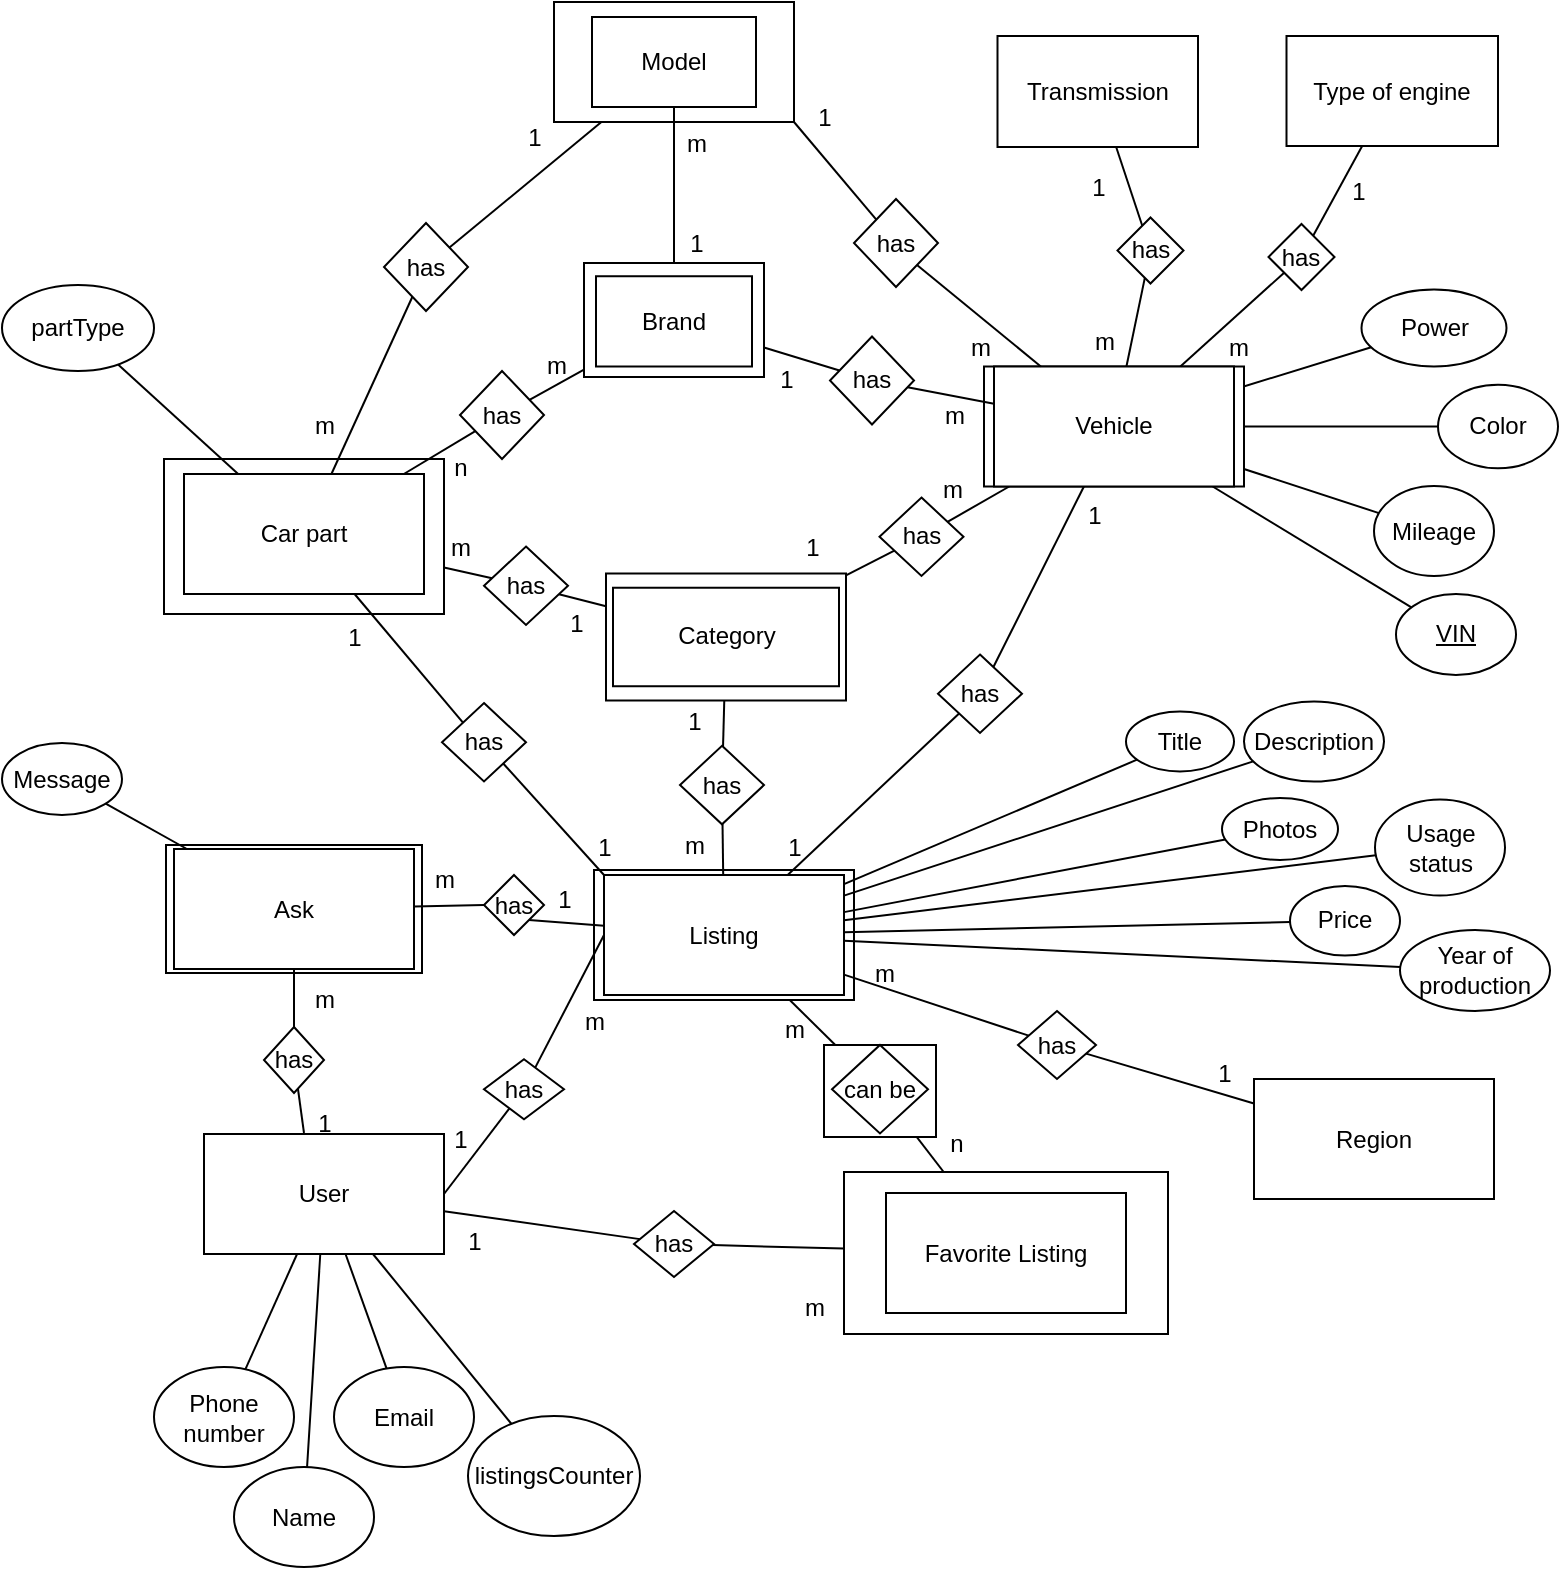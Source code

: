 <mxfile version="24.9.2">
  <diagram name="Page-1" id="a6hHKFdJa1cV0RPYjFP0">
    <mxGraphModel grid="1" page="1" gridSize="10" guides="1" tooltips="1" connect="1" arrows="1" fold="1" pageScale="1" pageWidth="827" pageHeight="1169" math="0" shadow="0">
      <root>
        <mxCell id="0" />
        <mxCell id="1" parent="0" />
        <mxCell id="5PIJYf61gN6uRjG4J6mK-178" value="" style="endArrow=none;html=1;rounded=0;" edge="1" parent="1" source="5PIJYf61gN6uRjG4J6mK-180" target="5PIJYf61gN6uRjG4J6mK-171">
          <mxGeometry width="50" height="50" relative="1" as="geometry">
            <mxPoint x="-447" y="698.5" as="sourcePoint" />
            <mxPoint x="-397" y="648.5" as="targetPoint" />
          </mxGeometry>
        </mxCell>
        <mxCell id="5PIJYf61gN6uRjG4J6mK-179" value="" style="endArrow=none;html=1;rounded=0;" edge="1" parent="1" source="5PIJYf61gN6uRjG4J6mK-139" target="5PIJYf61gN6uRjG4J6mK-180">
          <mxGeometry width="50" height="50" relative="1" as="geometry">
            <mxPoint x="-436" y="689.5" as="sourcePoint" />
            <mxPoint x="-433" y="779.5" as="targetPoint" />
          </mxGeometry>
        </mxCell>
        <mxCell id="5PIJYf61gN6uRjG4J6mK-270" value="" style="rounded=0;whiteSpace=wrap;html=1;" vertex="1" parent="1">
          <mxGeometry x="-387" y="714.5" width="56" height="46" as="geometry" />
        </mxCell>
        <mxCell id="5PIJYf61gN6uRjG4J6mK-234" value="" style="rounded=0;whiteSpace=wrap;html=1;" vertex="1" parent="1">
          <mxGeometry x="-507" y="323.5" width="90" height="57" as="geometry" />
        </mxCell>
        <mxCell id="nVCY8v1cohrTL9bKAxeN-14" value="Brand" style="rounded=0;whiteSpace=wrap;html=1;" vertex="1" parent="1">
          <mxGeometry x="-501" y="330.12" width="78" height="45.13" as="geometry" />
        </mxCell>
        <mxCell id="5PIJYf61gN6uRjG4J6mK-199" value="" style="rounded=0;whiteSpace=wrap;html=1;" vertex="1" parent="1">
          <mxGeometry x="-496" y="478.75" width="120" height="63.5" as="geometry" />
        </mxCell>
        <mxCell id="nVCY8v1cohrTL9bKAxeN-13" value="Category" style="rounded=0;whiteSpace=wrap;html=1;" vertex="1" parent="1">
          <mxGeometry x="-492.5" y="485.87" width="113" height="49.25" as="geometry" />
        </mxCell>
        <mxCell id="5PIJYf61gN6uRjG4J6mK-137" value="&lt;div&gt;User&lt;/div&gt;" style="rounded=0;whiteSpace=wrap;html=1;" vertex="1" parent="1">
          <mxGeometry x="-697" y="759" width="120" height="60" as="geometry" />
        </mxCell>
        <mxCell id="5PIJYf61gN6uRjG4J6mK-138" value="" style="rounded=0;whiteSpace=wrap;html=1;" vertex="1" parent="1">
          <mxGeometry x="-502" y="627" width="130" height="65" as="geometry" />
        </mxCell>
        <mxCell id="5PIJYf61gN6uRjG4J6mK-139" value="Listing" style="rounded=0;whiteSpace=wrap;html=1;" vertex="1" parent="1">
          <mxGeometry x="-497" y="629.5" width="120" height="60" as="geometry" />
        </mxCell>
        <mxCell id="5PIJYf61gN6uRjG4J6mK-140" value="" style="endArrow=none;html=1;rounded=0;exitX=1;exitY=0.5;exitDx=0;exitDy=0;" edge="1" parent="1" source="5PIJYf61gN6uRjG4J6mK-137" target="5PIJYf61gN6uRjG4J6mK-141">
          <mxGeometry width="50" height="50" relative="1" as="geometry">
            <mxPoint x="-337" y="858" as="sourcePoint" />
            <mxPoint x="-557" y="868" as="targetPoint" />
          </mxGeometry>
        </mxCell>
        <mxCell id="5PIJYf61gN6uRjG4J6mK-141" value="has" style="rhombus;whiteSpace=wrap;html=1;" vertex="1" parent="1">
          <mxGeometry x="-557" y="721.62" width="40" height="30" as="geometry" />
        </mxCell>
        <mxCell id="5PIJYf61gN6uRjG4J6mK-142" value="" style="endArrow=none;html=1;rounded=0;entryX=0;entryY=0.5;entryDx=0;entryDy=0;" edge="1" parent="1" source="5PIJYf61gN6uRjG4J6mK-141" target="5PIJYf61gN6uRjG4J6mK-139">
          <mxGeometry width="50" height="50" relative="1" as="geometry">
            <mxPoint x="-337" y="728.5" as="sourcePoint" />
            <mxPoint x="-287" y="678.5" as="targetPoint" />
          </mxGeometry>
        </mxCell>
        <mxCell id="5PIJYf61gN6uRjG4J6mK-143" value="1" style="text;html=1;align=center;verticalAlign=middle;resizable=0;points=[];autosize=1;strokeColor=none;fillColor=none;" vertex="1" parent="1">
          <mxGeometry x="-584" y="746.5" width="30" height="30" as="geometry" />
        </mxCell>
        <mxCell id="5PIJYf61gN6uRjG4J6mK-144" value="m" style="text;html=1;align=center;verticalAlign=middle;resizable=0;points=[];autosize=1;strokeColor=none;fillColor=none;" vertex="1" parent="1">
          <mxGeometry x="-517" y="688" width="30" height="30" as="geometry" />
        </mxCell>
        <mxCell id="5PIJYf61gN6uRjG4J6mK-145" value="Power" style="ellipse;whiteSpace=wrap;html=1;" vertex="1" parent="1">
          <mxGeometry x="-118.25" y="336.75" width="72.5" height="38.5" as="geometry" />
        </mxCell>
        <mxCell id="5PIJYf61gN6uRjG4J6mK-148" value="Mileage" style="ellipse;whiteSpace=wrap;html=1;" vertex="1" parent="1">
          <mxGeometry x="-112" y="435" width="60" height="45" as="geometry" />
        </mxCell>
        <mxCell id="5PIJYf61gN6uRjG4J6mK-149" value="Color" style="ellipse;whiteSpace=wrap;html=1;" vertex="1" parent="1">
          <mxGeometry x="-80" y="384.38" width="60" height="41.75" as="geometry" />
        </mxCell>
        <mxCell id="5PIJYf61gN6uRjG4J6mK-150" value="" style="endArrow=none;html=1;rounded=0;" edge="1" parent="1" source="5PIJYf61gN6uRjG4J6mK-203" target="5PIJYf61gN6uRjG4J6mK-149">
          <mxGeometry width="50" height="50" relative="1" as="geometry">
            <mxPoint x="-117" y="626.5" as="sourcePoint" />
            <mxPoint x="-67" y="576.5" as="targetPoint" />
          </mxGeometry>
        </mxCell>
        <mxCell id="5PIJYf61gN6uRjG4J6mK-151" value="" style="endArrow=none;html=1;rounded=0;" edge="1" parent="1" source="5PIJYf61gN6uRjG4J6mK-203" target="5PIJYf61gN6uRjG4J6mK-148">
          <mxGeometry width="50" height="50" relative="1" as="geometry">
            <mxPoint x="-227" y="648.5" as="sourcePoint" />
            <mxPoint x="-134" y="619.5" as="targetPoint" />
          </mxGeometry>
        </mxCell>
        <mxCell id="5PIJYf61gN6uRjG4J6mK-152" value="" style="endArrow=none;html=1;rounded=0;" edge="1" parent="1" source="nVCY8v1cohrTL9bKAxeN-7" target="5PIJYf61gN6uRjG4J6mK-199">
          <mxGeometry width="50" height="50" relative="1" as="geometry">
            <mxPoint x="-357" y="660.5" as="sourcePoint" />
            <mxPoint x="-417" y="537.25" as="targetPoint" />
          </mxGeometry>
        </mxCell>
        <mxCell id="5PIJYf61gN6uRjG4J6mK-153" value="" style="endArrow=none;html=1;rounded=0;" edge="1" parent="1" source="5PIJYf61gN6uRjG4J6mK-203" target="5PIJYf61gN6uRjG4J6mK-145">
          <mxGeometry width="50" height="50" relative="1" as="geometry">
            <mxPoint x="-207" y="668.5" as="sourcePoint" />
            <mxPoint x="-114" y="639.5" as="targetPoint" />
          </mxGeometry>
        </mxCell>
        <mxCell id="5PIJYf61gN6uRjG4J6mK-160" value="VIN" style="ellipse;whiteSpace=wrap;html=1;fontStyle=4" vertex="1" parent="1">
          <mxGeometry x="-101" y="489" width="60" height="40.5" as="geometry" />
        </mxCell>
        <mxCell id="5PIJYf61gN6uRjG4J6mK-161" value="" style="endArrow=none;html=1;rounded=0;" edge="1" parent="1" source="5PIJYf61gN6uRjG4J6mK-203" target="5PIJYf61gN6uRjG4J6mK-160">
          <mxGeometry width="50" height="50" relative="1" as="geometry">
            <mxPoint x="-247" y="626.5" as="sourcePoint" />
            <mxPoint x="-197" y="576.5" as="targetPoint" />
          </mxGeometry>
        </mxCell>
        <mxCell id="5PIJYf61gN6uRjG4J6mK-164" value="Phone number" style="ellipse;whiteSpace=wrap;html=1;" vertex="1" parent="1">
          <mxGeometry x="-722" y="875.5" width="70" height="50" as="geometry" />
        </mxCell>
        <mxCell id="5PIJYf61gN6uRjG4J6mK-165" value="Email" style="ellipse;whiteSpace=wrap;html=1;" vertex="1" parent="1">
          <mxGeometry x="-632" y="875.5" width="70" height="50" as="geometry" />
        </mxCell>
        <mxCell id="5PIJYf61gN6uRjG4J6mK-166" value="" style="endArrow=none;html=1;rounded=0;" edge="1" parent="1" source="5PIJYf61gN6uRjG4J6mK-137" target="5PIJYf61gN6uRjG4J6mK-165">
          <mxGeometry width="50" height="50" relative="1" as="geometry">
            <mxPoint x="-387" y="758" as="sourcePoint" />
            <mxPoint x="-337" y="708" as="targetPoint" />
          </mxGeometry>
        </mxCell>
        <mxCell id="5PIJYf61gN6uRjG4J6mK-167" value="" style="endArrow=none;html=1;rounded=0;" edge="1" parent="1" source="5PIJYf61gN6uRjG4J6mK-137" target="5PIJYf61gN6uRjG4J6mK-164">
          <mxGeometry width="50" height="50" relative="1" as="geometry">
            <mxPoint x="-387" y="758" as="sourcePoint" />
            <mxPoint x="-337" y="708" as="targetPoint" />
          </mxGeometry>
        </mxCell>
        <mxCell id="5PIJYf61gN6uRjG4J6mK-170" value="" style="rounded=0;whiteSpace=wrap;html=1;" vertex="1" parent="1">
          <mxGeometry x="-377" y="778" width="162" height="81" as="geometry" />
        </mxCell>
        <mxCell id="5PIJYf61gN6uRjG4J6mK-171" value="Favorite Listing" style="rounded=0;whiteSpace=wrap;html=1;" vertex="1" parent="1">
          <mxGeometry x="-356" y="788.5" width="120" height="60" as="geometry" />
        </mxCell>
        <mxCell id="5PIJYf61gN6uRjG4J6mK-172" value="" style="endArrow=none;html=1;rounded=0;" edge="1" parent="1" source="5PIJYf61gN6uRjG4J6mK-175" target="5PIJYf61gN6uRjG4J6mK-170">
          <mxGeometry width="50" height="50" relative="1" as="geometry">
            <mxPoint x="-447" y="698.5" as="sourcePoint" />
            <mxPoint x="-397" y="648.5" as="targetPoint" />
          </mxGeometry>
        </mxCell>
        <mxCell id="5PIJYf61gN6uRjG4J6mK-173" value="" style="endArrow=none;html=1;rounded=0;" edge="1" parent="1" source="5PIJYf61gN6uRjG4J6mK-137" target="5PIJYf61gN6uRjG4J6mK-175">
          <mxGeometry width="50" height="50" relative="1" as="geometry">
            <mxPoint x="-596" y="819" as="sourcePoint" />
            <mxPoint x="-488" y="898" as="targetPoint" />
          </mxGeometry>
        </mxCell>
        <mxCell id="5PIJYf61gN6uRjG4J6mK-175" value="has" style="rhombus;whiteSpace=wrap;html=1;" vertex="1" parent="1">
          <mxGeometry x="-482" y="797.5" width="40" height="33" as="geometry" />
        </mxCell>
        <mxCell id="5PIJYf61gN6uRjG4J6mK-176" value="m" style="text;html=1;align=center;verticalAlign=middle;resizable=0;points=[];autosize=1;strokeColor=none;fillColor=none;" vertex="1" parent="1">
          <mxGeometry x="-407" y="830.5" width="30" height="30" as="geometry" />
        </mxCell>
        <mxCell id="5PIJYf61gN6uRjG4J6mK-177" value="1" style="text;html=1;align=center;verticalAlign=middle;resizable=0;points=[];autosize=1;strokeColor=none;fillColor=none;" vertex="1" parent="1">
          <mxGeometry x="-577" y="797.5" width="30" height="30" as="geometry" />
        </mxCell>
        <mxCell id="5PIJYf61gN6uRjG4J6mK-180" value="can be" style="rhombus;whiteSpace=wrap;html=1;" vertex="1" parent="1">
          <mxGeometry x="-383" y="714.49" width="48" height="44.25" as="geometry" />
        </mxCell>
        <mxCell id="5PIJYf61gN6uRjG4J6mK-181" value="m" style="text;html=1;align=center;verticalAlign=middle;resizable=0;points=[];autosize=1;strokeColor=none;fillColor=none;" vertex="1" parent="1">
          <mxGeometry x="-417" y="692" width="30" height="30" as="geometry" />
        </mxCell>
        <mxCell id="5PIJYf61gN6uRjG4J6mK-183" value="" style="rounded=0;whiteSpace=wrap;html=1;" vertex="1" parent="1">
          <mxGeometry x="-716" y="614.5" width="128" height="64" as="geometry" />
        </mxCell>
        <mxCell id="5PIJYf61gN6uRjG4J6mK-184" value="Ask" style="rounded=0;whiteSpace=wrap;html=1;" vertex="1" parent="1">
          <mxGeometry x="-712" y="616.5" width="120" height="60" as="geometry" />
        </mxCell>
        <mxCell id="5PIJYf61gN6uRjG4J6mK-185" value="has" style="rhombus;whiteSpace=wrap;html=1;" vertex="1" parent="1">
          <mxGeometry x="-557" y="629.5" width="30" height="30" as="geometry" />
        </mxCell>
        <mxCell id="5PIJYf61gN6uRjG4J6mK-186" value="" style="endArrow=none;html=1;rounded=0;exitX=1;exitY=1;exitDx=0;exitDy=0;" edge="1" parent="1" source="5PIJYf61gN6uRjG4J6mK-185" target="5PIJYf61gN6uRjG4J6mK-139">
          <mxGeometry width="50" height="50" relative="1" as="geometry">
            <mxPoint x="-457" y="718.5" as="sourcePoint" />
            <mxPoint x="-407" y="668.5" as="targetPoint" />
          </mxGeometry>
        </mxCell>
        <mxCell id="5PIJYf61gN6uRjG4J6mK-187" value="" style="endArrow=none;html=1;rounded=0;entryX=0;entryY=0.5;entryDx=0;entryDy=0;" edge="1" parent="1" source="5PIJYf61gN6uRjG4J6mK-184" target="5PIJYf61gN6uRjG4J6mK-185">
          <mxGeometry width="50" height="50" relative="1" as="geometry">
            <mxPoint x="-457" y="718.5" as="sourcePoint" />
            <mxPoint x="-407" y="668.5" as="targetPoint" />
          </mxGeometry>
        </mxCell>
        <mxCell id="5PIJYf61gN6uRjG4J6mK-188" value="m" style="text;html=1;align=center;verticalAlign=middle;resizable=0;points=[];autosize=1;strokeColor=none;fillColor=none;" vertex="1" parent="1">
          <mxGeometry x="-592" y="616.5" width="30" height="30" as="geometry" />
        </mxCell>
        <mxCell id="5PIJYf61gN6uRjG4J6mK-189" value="1" style="text;html=1;align=center;verticalAlign=middle;resizable=0;points=[];autosize=1;strokeColor=none;fillColor=none;" vertex="1" parent="1">
          <mxGeometry x="-532" y="627" width="30" height="30" as="geometry" />
        </mxCell>
        <mxCell id="5PIJYf61gN6uRjG4J6mK-190" value="" style="endArrow=none;html=1;rounded=0;" edge="1" parent="1" source="5PIJYf61gN6uRjG4J6mK-192" target="5PIJYf61gN6uRjG4J6mK-184">
          <mxGeometry width="50" height="50" relative="1" as="geometry">
            <mxPoint x="-647" y="758.5" as="sourcePoint" />
            <mxPoint x="-567" y="688.5" as="targetPoint" />
          </mxGeometry>
        </mxCell>
        <mxCell id="5PIJYf61gN6uRjG4J6mK-191" value="" style="endArrow=none;html=1;rounded=0;" edge="1" parent="1" target="5PIJYf61gN6uRjG4J6mK-192">
          <mxGeometry width="50" height="50" relative="1" as="geometry">
            <mxPoint x="-647" y="758.5" as="sourcePoint" />
            <mxPoint x="-651" y="676.5" as="targetPoint" />
          </mxGeometry>
        </mxCell>
        <mxCell id="5PIJYf61gN6uRjG4J6mK-192" value="has" style="rhombus;whiteSpace=wrap;html=1;" vertex="1" parent="1">
          <mxGeometry x="-667" y="705.5" width="30" height="33" as="geometry" />
        </mxCell>
        <mxCell id="5PIJYf61gN6uRjG4J6mK-193" value="m" style="text;html=1;align=center;verticalAlign=middle;resizable=0;points=[];autosize=1;strokeColor=none;fillColor=none;" vertex="1" parent="1">
          <mxGeometry x="-652" y="676.5" width="30" height="30" as="geometry" />
        </mxCell>
        <mxCell id="5PIJYf61gN6uRjG4J6mK-194" value="1" style="text;html=1;align=center;verticalAlign=middle;resizable=0;points=[];autosize=1;strokeColor=none;fillColor=none;" vertex="1" parent="1">
          <mxGeometry x="-652" y="738.5" width="30" height="30" as="geometry" />
        </mxCell>
        <mxCell id="5PIJYf61gN6uRjG4J6mK-201" value="" style="rounded=0;whiteSpace=wrap;html=1;" vertex="1" parent="1">
          <mxGeometry x="-307" y="375.25" width="130" height="60" as="geometry" />
        </mxCell>
        <mxCell id="5PIJYf61gN6uRjG4J6mK-202" value="" style="endArrow=none;html=1;rounded=0;" edge="1" parent="1" source="nVCY8v1cohrTL9bKAxeN-11" target="5PIJYf61gN6uRjG4J6mK-203">
          <mxGeometry width="50" height="50" relative="1" as="geometry">
            <mxPoint x="-387" y="477.25" as="sourcePoint" />
            <mxPoint x="-387" y="367.25" as="targetPoint" />
          </mxGeometry>
        </mxCell>
        <mxCell id="5PIJYf61gN6uRjG4J6mK-203" value="Vehicle" style="rounded=0;whiteSpace=wrap;html=1;" vertex="1" parent="1">
          <mxGeometry x="-302" y="375.25" width="120" height="60" as="geometry" />
        </mxCell>
        <mxCell id="5PIJYf61gN6uRjG4J6mK-204" value="1" style="text;html=1;align=center;verticalAlign=middle;resizable=0;points=[];autosize=1;strokeColor=none;fillColor=none;" vertex="1" parent="1">
          <mxGeometry x="-467" y="537.5" width="30" height="30" as="geometry" />
        </mxCell>
        <mxCell id="5PIJYf61gN6uRjG4J6mK-205" value="m" style="text;html=1;align=center;verticalAlign=middle;resizable=0;points=[];autosize=1;strokeColor=none;fillColor=none;" vertex="1" parent="1">
          <mxGeometry x="-467" y="599.5" width="30" height="30" as="geometry" />
        </mxCell>
        <mxCell id="5PIJYf61gN6uRjG4J6mK-206" value="1" style="text;html=1;align=center;verticalAlign=middle;resizable=0;points=[];autosize=1;strokeColor=none;fillColor=none;" vertex="1" parent="1">
          <mxGeometry x="-408" y="451" width="30" height="30" as="geometry" />
        </mxCell>
        <mxCell id="5PIJYf61gN6uRjG4J6mK-207" value="m" style="text;html=1;align=center;verticalAlign=middle;resizable=0;points=[];autosize=1;strokeColor=none;fillColor=none;" vertex="1" parent="1">
          <mxGeometry x="-338" y="421.5" width="30" height="30" as="geometry" />
        </mxCell>
        <mxCell id="5PIJYf61gN6uRjG4J6mK-208" value="" style="rounded=0;whiteSpace=wrap;html=1;" vertex="1" parent="1">
          <mxGeometry x="-717" y="421.5" width="140" height="77.5" as="geometry" />
        </mxCell>
        <mxCell id="5PIJYf61gN6uRjG4J6mK-209" value="Car part" style="rounded=0;whiteSpace=wrap;html=1;" vertex="1" parent="1">
          <mxGeometry x="-707" y="429" width="120" height="60" as="geometry" />
        </mxCell>
        <mxCell id="5PIJYf61gN6uRjG4J6mK-210" value="" style="endArrow=none;html=1;rounded=0;" edge="1" parent="1" source="nVCY8v1cohrTL9bKAxeN-9" target="5PIJYf61gN6uRjG4J6mK-199">
          <mxGeometry width="50" height="50" relative="1" as="geometry">
            <mxPoint x="-437" y="587.25" as="sourcePoint" />
            <mxPoint x="-387" y="537.25" as="targetPoint" />
          </mxGeometry>
        </mxCell>
        <mxCell id="5PIJYf61gN6uRjG4J6mK-211" value="1" style="text;html=1;align=center;verticalAlign=middle;resizable=0;points=[];autosize=1;strokeColor=none;fillColor=none;" vertex="1" parent="1">
          <mxGeometry x="-526" y="489.25" width="30" height="30" as="geometry" />
        </mxCell>
        <mxCell id="5PIJYf61gN6uRjG4J6mK-212" value="m" style="text;html=1;align=center;verticalAlign=middle;resizable=0;points=[];autosize=1;strokeColor=none;fillColor=none;" vertex="1" parent="1">
          <mxGeometry x="-584" y="451" width="30" height="30" as="geometry" />
        </mxCell>
        <mxCell id="5PIJYf61gN6uRjG4J6mK-214" value="Region" style="rounded=0;whiteSpace=wrap;html=1;" vertex="1" parent="1">
          <mxGeometry x="-172" y="731.5" width="120" height="60" as="geometry" />
        </mxCell>
        <mxCell id="5PIJYf61gN6uRjG4J6mK-215" value="" style="endArrow=none;html=1;rounded=0;" edge="1" parent="1" source="5PIJYf61gN6uRjG4J6mK-217" target="5PIJYf61gN6uRjG4J6mK-214">
          <mxGeometry width="50" height="50" relative="1" as="geometry">
            <mxPoint x="-407" y="597.25" as="sourcePoint" />
            <mxPoint x="-357" y="547.25" as="targetPoint" />
          </mxGeometry>
        </mxCell>
        <mxCell id="5PIJYf61gN6uRjG4J6mK-216" value="" style="endArrow=none;html=1;rounded=0;" edge="1" parent="1" source="5PIJYf61gN6uRjG4J6mK-139" target="5PIJYf61gN6uRjG4J6mK-217">
          <mxGeometry width="50" height="50" relative="1" as="geometry">
            <mxPoint x="-377" y="656.25" as="sourcePoint" />
            <mxPoint x="-257" y="650.25" as="targetPoint" />
          </mxGeometry>
        </mxCell>
        <mxCell id="5PIJYf61gN6uRjG4J6mK-217" value="has" style="rhombus;whiteSpace=wrap;html=1;" vertex="1" parent="1">
          <mxGeometry x="-290" y="697.5" width="39" height="34" as="geometry" />
        </mxCell>
        <mxCell id="5PIJYf61gN6uRjG4J6mK-218" value="m" style="text;html=1;align=center;verticalAlign=middle;resizable=0;points=[];autosize=1;strokeColor=none;fillColor=none;" vertex="1" parent="1">
          <mxGeometry x="-372" y="664.25" width="30" height="30" as="geometry" />
        </mxCell>
        <mxCell id="5PIJYf61gN6uRjG4J6mK-219" value="1" style="text;html=1;align=center;verticalAlign=middle;resizable=0;points=[];autosize=1;strokeColor=none;fillColor=none;" vertex="1" parent="1">
          <mxGeometry x="-202" y="714.49" width="30" height="30" as="geometry" />
        </mxCell>
        <mxCell id="5PIJYf61gN6uRjG4J6mK-220" value="Message" style="ellipse;whiteSpace=wrap;html=1;" vertex="1" parent="1">
          <mxGeometry x="-798" y="563.5" width="60" height="36" as="geometry" />
        </mxCell>
        <mxCell id="5PIJYf61gN6uRjG4J6mK-221" value="" style="endArrow=none;html=1;rounded=0;" edge="1" parent="1" source="5PIJYf61gN6uRjG4J6mK-220" target="5PIJYf61gN6uRjG4J6mK-184">
          <mxGeometry width="50" height="50" relative="1" as="geometry">
            <mxPoint x="-407" y="597.25" as="sourcePoint" />
            <mxPoint x="-357" y="547.25" as="targetPoint" />
          </mxGeometry>
        </mxCell>
        <mxCell id="5PIJYf61gN6uRjG4J6mK-222" value="Name" style="ellipse;whiteSpace=wrap;html=1;" vertex="1" parent="1">
          <mxGeometry x="-682" y="925.5" width="70" height="50" as="geometry" />
        </mxCell>
        <mxCell id="5PIJYf61gN6uRjG4J6mK-223" value="" style="endArrow=none;html=1;rounded=0;" edge="1" parent="1" source="5PIJYf61gN6uRjG4J6mK-137" target="5PIJYf61gN6uRjG4J6mK-222">
          <mxGeometry width="50" height="50" relative="1" as="geometry">
            <mxPoint x="-616" y="829.25" as="sourcePoint" />
            <mxPoint x="-596" y="886.25" as="targetPoint" />
          </mxGeometry>
        </mxCell>
        <mxCell id="5PIJYf61gN6uRjG4J6mK-224" value="Title" style="ellipse;whiteSpace=wrap;html=1;" vertex="1" parent="1">
          <mxGeometry x="-236" y="547.75" width="54" height="30" as="geometry" />
        </mxCell>
        <mxCell id="5PIJYf61gN6uRjG4J6mK-225" value="" style="endArrow=none;html=1;rounded=0;" edge="1" parent="1" source="5PIJYf61gN6uRjG4J6mK-139" target="5PIJYf61gN6uRjG4J6mK-224">
          <mxGeometry width="50" height="50" relative="1" as="geometry">
            <mxPoint x="-407" y="597.25" as="sourcePoint" />
            <mxPoint x="-357" y="547.25" as="targetPoint" />
          </mxGeometry>
        </mxCell>
        <mxCell id="5PIJYf61gN6uRjG4J6mK-226" value="Description" style="ellipse;whiteSpace=wrap;html=1;" vertex="1" parent="1">
          <mxGeometry x="-177" y="542.75" width="70" height="40" as="geometry" />
        </mxCell>
        <mxCell id="5PIJYf61gN6uRjG4J6mK-227" value="" style="endArrow=none;html=1;rounded=0;" edge="1" parent="1" source="5PIJYf61gN6uRjG4J6mK-139" target="5PIJYf61gN6uRjG4J6mK-226">
          <mxGeometry width="50" height="50" relative="1" as="geometry">
            <mxPoint x="-375" y="639.25" as="sourcePoint" />
            <mxPoint x="-299" y="596.25" as="targetPoint" />
          </mxGeometry>
        </mxCell>
        <mxCell id="5PIJYf61gN6uRjG4J6mK-228" value="Photos" style="ellipse;whiteSpace=wrap;html=1;" vertex="1" parent="1">
          <mxGeometry x="-188" y="591" width="58" height="31" as="geometry" />
        </mxCell>
        <mxCell id="5PIJYf61gN6uRjG4J6mK-229" value="" style="endArrow=none;html=1;rounded=0;" edge="1" parent="1" source="5PIJYf61gN6uRjG4J6mK-139" target="5PIJYf61gN6uRjG4J6mK-228">
          <mxGeometry width="50" height="50" relative="1" as="geometry">
            <mxPoint x="-367" y="641.25" as="sourcePoint" />
            <mxPoint x="-231" y="576.25" as="targetPoint" />
          </mxGeometry>
        </mxCell>
        <mxCell id="5PIJYf61gN6uRjG4J6mK-230" value="Usage status" style="ellipse;whiteSpace=wrap;html=1;" vertex="1" parent="1">
          <mxGeometry x="-111.5" y="591.75" width="65" height="48" as="geometry" />
        </mxCell>
        <mxCell id="5PIJYf61gN6uRjG4J6mK-231" value="" style="endArrow=none;html=1;rounded=0;" edge="1" parent="1" source="5PIJYf61gN6uRjG4J6mK-139" target="5PIJYf61gN6uRjG4J6mK-230">
          <mxGeometry width="50" height="50" relative="1" as="geometry">
            <mxPoint x="-367" y="652.25" as="sourcePoint" />
            <mxPoint x="-267" y="624.25" as="targetPoint" />
          </mxGeometry>
        </mxCell>
        <mxCell id="5PIJYf61gN6uRjG4J6mK-232" value="Price" style="ellipse;whiteSpace=wrap;html=1;" vertex="1" parent="1">
          <mxGeometry x="-154" y="635" width="55" height="34.75" as="geometry" />
        </mxCell>
        <mxCell id="5PIJYf61gN6uRjG4J6mK-233" value="" style="endArrow=none;html=1;rounded=0;" edge="1" parent="1" source="5PIJYf61gN6uRjG4J6mK-139" target="5PIJYf61gN6uRjG4J6mK-232">
          <mxGeometry width="50" height="50" relative="1" as="geometry">
            <mxPoint x="-367" y="662.25" as="sourcePoint" />
            <mxPoint x="-209" y="642.25" as="targetPoint" />
          </mxGeometry>
        </mxCell>
        <mxCell id="5PIJYf61gN6uRjG4J6mK-236" value="" style="endArrow=none;html=1;rounded=0;" edge="1" parent="1" source="nVCY8v1cohrTL9bKAxeN-5" target="5PIJYf61gN6uRjG4J6mK-234">
          <mxGeometry width="50" height="50" relative="1" as="geometry">
            <mxPoint x="-427" y="540.5" as="sourcePoint" />
            <mxPoint x="-417.459" y="299" as="targetPoint" />
          </mxGeometry>
        </mxCell>
        <mxCell id="5PIJYf61gN6uRjG4J6mK-238" value="" style="endArrow=none;html=1;rounded=0;" edge="1" parent="1" source="nVCY8v1cohrTL9bKAxeN-3" target="5PIJYf61gN6uRjG4J6mK-234">
          <mxGeometry width="50" height="50" relative="1" as="geometry">
            <mxPoint x="-281" y="385.5" as="sourcePoint" />
            <mxPoint x="-387" y="319.5" as="targetPoint" />
          </mxGeometry>
        </mxCell>
        <mxCell id="5PIJYf61gN6uRjG4J6mK-239" value="n" style="text;html=1;align=center;verticalAlign=middle;resizable=0;points=[];autosize=1;strokeColor=none;fillColor=none;" vertex="1" parent="1">
          <mxGeometry x="-584" y="410.5" width="30" height="30" as="geometry" />
        </mxCell>
        <mxCell id="5PIJYf61gN6uRjG4J6mK-240" value="m" style="text;html=1;align=center;verticalAlign=middle;resizable=0;points=[];autosize=1;strokeColor=none;fillColor=none;" vertex="1" parent="1">
          <mxGeometry x="-536" y="360.25" width="30" height="30" as="geometry" />
        </mxCell>
        <mxCell id="5PIJYf61gN6uRjG4J6mK-241" value="m" style="text;html=1;align=center;verticalAlign=middle;resizable=0;points=[];autosize=1;strokeColor=none;fillColor=none;" vertex="1" parent="1">
          <mxGeometry x="-337" y="384.5" width="30" height="30" as="geometry" />
        </mxCell>
        <mxCell id="5PIJYf61gN6uRjG4J6mK-242" value="1" style="text;html=1;align=center;verticalAlign=middle;resizable=0;points=[];autosize=1;strokeColor=none;fillColor=none;" vertex="1" parent="1">
          <mxGeometry x="-421" y="367.25" width="30" height="30" as="geometry" />
        </mxCell>
        <mxCell id="5PIJYf61gN6uRjG4J6mK-244" value="" style="rounded=0;whiteSpace=wrap;html=1;" vertex="1" parent="1">
          <mxGeometry x="-522" y="193" width="120" height="60" as="geometry" />
        </mxCell>
        <mxCell id="5PIJYf61gN6uRjG4J6mK-243" value="Model" style="rounded=0;whiteSpace=wrap;html=1;" vertex="1" parent="1">
          <mxGeometry x="-503" y="200.5" width="82" height="45" as="geometry" />
        </mxCell>
        <mxCell id="5PIJYf61gN6uRjG4J6mK-245" value="" style="endArrow=none;html=1;rounded=0;" edge="1" parent="1" target="5PIJYf61gN6uRjG4J6mK-243">
          <mxGeometry width="50" height="50" relative="1" as="geometry">
            <mxPoint x="-462" y="323.5" as="sourcePoint" />
            <mxPoint x="-301" y="330.5" as="targetPoint" />
          </mxGeometry>
        </mxCell>
        <mxCell id="5PIJYf61gN6uRjG4J6mK-246" value="1" style="text;html=1;align=center;verticalAlign=middle;resizable=0;points=[];autosize=1;strokeColor=none;fillColor=none;" vertex="1" parent="1">
          <mxGeometry x="-466" y="298.5" width="30" height="30" as="geometry" />
        </mxCell>
        <mxCell id="5PIJYf61gN6uRjG4J6mK-247" value="m" style="text;html=1;align=center;verticalAlign=middle;resizable=0;points=[];autosize=1;strokeColor=none;fillColor=none;" vertex="1" parent="1">
          <mxGeometry x="-466" y="248.5" width="30" height="30" as="geometry" />
        </mxCell>
        <mxCell id="5PIJYf61gN6uRjG4J6mK-248" value="Year of production" style="ellipse;whiteSpace=wrap;html=1;" vertex="1" parent="1">
          <mxGeometry x="-99" y="657" width="75" height="40.5" as="geometry" />
        </mxCell>
        <mxCell id="5PIJYf61gN6uRjG4J6mK-249" value="" style="endArrow=none;html=1;rounded=0;" edge="1" parent="1" source="5PIJYf61gN6uRjG4J6mK-139" target="5PIJYf61gN6uRjG4J6mK-248">
          <mxGeometry width="50" height="50" relative="1" as="geometry">
            <mxPoint x="-235" y="385.5" as="sourcePoint" />
            <mxPoint x="-248" y="268.5" as="targetPoint" />
          </mxGeometry>
        </mxCell>
        <mxCell id="5PIJYf61gN6uRjG4J6mK-252" value="partType" style="ellipse;whiteSpace=wrap;html=1;" vertex="1" parent="1">
          <mxGeometry x="-798" y="334.5" width="76" height="43" as="geometry" />
        </mxCell>
        <mxCell id="5PIJYf61gN6uRjG4J6mK-253" value="" style="endArrow=none;html=1;rounded=0;" edge="1" parent="1" source="5PIJYf61gN6uRjG4J6mK-209" target="5PIJYf61gN6uRjG4J6mK-252">
          <mxGeometry width="50" height="50" relative="1" as="geometry">
            <mxPoint x="-361" y="510.5" as="sourcePoint" />
            <mxPoint x="-311" y="460.5" as="targetPoint" />
          </mxGeometry>
        </mxCell>
        <mxCell id="5PIJYf61gN6uRjG4J6mK-254" value="Type of engine" style="rounded=0;whiteSpace=wrap;html=1;" vertex="1" parent="1">
          <mxGeometry x="-155.75" y="210" width="105.75" height="55" as="geometry" />
        </mxCell>
        <mxCell id="5PIJYf61gN6uRjG4J6mK-256" value="" style="endArrow=none;html=1;rounded=0;" edge="1" parent="1" source="5PIJYf61gN6uRjG4J6mK-258" target="5PIJYf61gN6uRjG4J6mK-254">
          <mxGeometry width="50" height="50" relative="1" as="geometry">
            <mxPoint x="-166.25" y="497" as="sourcePoint" />
            <mxPoint x="-116.25" y="447" as="targetPoint" />
          </mxGeometry>
        </mxCell>
        <mxCell id="5PIJYf61gN6uRjG4J6mK-257" value="" style="endArrow=none;html=1;rounded=0;" edge="1" parent="1" source="5PIJYf61gN6uRjG4J6mK-203" target="5PIJYf61gN6uRjG4J6mK-258">
          <mxGeometry width="50" height="50" relative="1" as="geometry">
            <mxPoint x="-227" y="375.5" as="sourcePoint" />
            <mxPoint x="-178" y="278.5" as="targetPoint" />
          </mxGeometry>
        </mxCell>
        <mxCell id="5PIJYf61gN6uRjG4J6mK-258" value="has" style="rhombus;whiteSpace=wrap;html=1;" vertex="1" parent="1">
          <mxGeometry x="-164.75" y="304" width="33" height="33" as="geometry" />
        </mxCell>
        <mxCell id="5PIJYf61gN6uRjG4J6mK-259" value="m" style="text;html=1;align=center;verticalAlign=middle;resizable=0;points=[];autosize=1;strokeColor=none;fillColor=none;" vertex="1" parent="1">
          <mxGeometry x="-194.75" y="350.5" width="30" height="30" as="geometry" />
        </mxCell>
        <mxCell id="5PIJYf61gN6uRjG4J6mK-260" value="1" style="text;html=1;align=center;verticalAlign=middle;resizable=0;points=[];autosize=1;strokeColor=none;fillColor=none;" vertex="1" parent="1">
          <mxGeometry x="-134.75" y="272.5" width="30" height="30" as="geometry" />
        </mxCell>
        <mxCell id="5PIJYf61gN6uRjG4J6mK-262" value="Transmission" style="rounded=0;whiteSpace=wrap;html=1;" vertex="1" parent="1">
          <mxGeometry x="-300.25" y="210" width="100.25" height="55.5" as="geometry" />
        </mxCell>
        <mxCell id="5PIJYf61gN6uRjG4J6mK-263" value="" style="endArrow=none;html=1;rounded=0;" edge="1" parent="1" source="5PIJYf61gN6uRjG4J6mK-264" target="5PIJYf61gN6uRjG4J6mK-262">
          <mxGeometry width="50" height="50" relative="1" as="geometry">
            <mxPoint x="-166.25" y="497" as="sourcePoint" />
            <mxPoint x="-116.25" y="447" as="targetPoint" />
          </mxGeometry>
        </mxCell>
        <mxCell id="5PIJYf61gN6uRjG4J6mK-265" value="" style="endArrow=none;html=1;rounded=0;" edge="1" parent="1" source="5PIJYf61gN6uRjG4J6mK-203" target="5PIJYf61gN6uRjG4J6mK-264">
          <mxGeometry width="50" height="50" relative="1" as="geometry">
            <mxPoint x="-256" y="375.5" as="sourcePoint" />
            <mxPoint x="-302" y="279.5" as="targetPoint" />
          </mxGeometry>
        </mxCell>
        <mxCell id="5PIJYf61gN6uRjG4J6mK-264" value="has" style="rhombus;whiteSpace=wrap;html=1;" vertex="1" parent="1">
          <mxGeometry x="-240.25" y="300.75" width="33" height="33" as="geometry" />
        </mxCell>
        <mxCell id="5PIJYf61gN6uRjG4J6mK-266" value="1" style="text;html=1;align=center;verticalAlign=middle;resizable=0;points=[];autosize=1;strokeColor=none;fillColor=none;" vertex="1" parent="1">
          <mxGeometry x="-265.25" y="270.75" width="30" height="30" as="geometry" />
        </mxCell>
        <mxCell id="5PIJYf61gN6uRjG4J6mK-267" value="m" style="text;html=1;align=center;verticalAlign=middle;resizable=0;points=[];autosize=1;strokeColor=none;fillColor=none;" vertex="1" parent="1">
          <mxGeometry x="-262" y="347.5" width="30" height="30" as="geometry" />
        </mxCell>
        <mxCell id="5PIJYf61gN6uRjG4J6mK-269" value="n" style="text;html=1;align=center;verticalAlign=middle;resizable=0;points=[];autosize=1;strokeColor=none;fillColor=none;" vertex="1" parent="1">
          <mxGeometry x="-336" y="748.5" width="30" height="30" as="geometry" />
        </mxCell>
        <mxCell id="K6oVG-lhVH4ILQRuHamm-1" value="" style="endArrow=none;html=1;rounded=0;entryX=1;entryY=1;entryDx=0;entryDy=0;" edge="1" parent="1" source="K6oVG-lhVH4ILQRuHamm-3" target="5PIJYf61gN6uRjG4J6mK-244">
          <mxGeometry width="50" height="50" relative="1" as="geometry">
            <mxPoint x="-440" y="610" as="sourcePoint" />
            <mxPoint x="-390" y="560" as="targetPoint" />
          </mxGeometry>
        </mxCell>
        <mxCell id="K6oVG-lhVH4ILQRuHamm-2" value="" style="endArrow=none;html=1;rounded=0;entryX=1;entryY=1;entryDx=0;entryDy=0;" edge="1" parent="1" source="5PIJYf61gN6uRjG4J6mK-203" target="K6oVG-lhVH4ILQRuHamm-3">
          <mxGeometry width="50" height="50" relative="1" as="geometry">
            <mxPoint x="-274" y="375" as="sourcePoint" />
            <mxPoint x="-402" y="253" as="targetPoint" />
          </mxGeometry>
        </mxCell>
        <mxCell id="K6oVG-lhVH4ILQRuHamm-3" value="has" style="rhombus;whiteSpace=wrap;html=1;" vertex="1" parent="1">
          <mxGeometry x="-372" y="291.5" width="42" height="44" as="geometry" />
        </mxCell>
        <mxCell id="K6oVG-lhVH4ILQRuHamm-4" value="1" style="text;html=1;align=center;verticalAlign=middle;resizable=0;points=[];autosize=1;strokeColor=none;fillColor=none;" vertex="1" parent="1">
          <mxGeometry x="-402" y="235.5" width="30" height="30" as="geometry" />
        </mxCell>
        <mxCell id="K6oVG-lhVH4ILQRuHamm-15" value="m" style="text;html=1;align=center;verticalAlign=middle;resizable=0;points=[];autosize=1;strokeColor=none;fillColor=none;" vertex="1" parent="1">
          <mxGeometry x="-324" y="350.5" width="30" height="30" as="geometry" />
        </mxCell>
        <mxCell id="K6oVG-lhVH4ILQRuHamm-16" value="" style="endArrow=none;html=1;rounded=0;" edge="1" parent="1" source="K6oVG-lhVH4ILQRuHamm-18" target="5PIJYf61gN6uRjG4J6mK-244">
          <mxGeometry width="50" height="50" relative="1" as="geometry">
            <mxPoint x="-754" y="592" as="sourcePoint" />
            <mxPoint x="-716" y="235" as="targetPoint" />
          </mxGeometry>
        </mxCell>
        <mxCell id="K6oVG-lhVH4ILQRuHamm-17" value="" style="endArrow=none;html=1;rounded=0;" edge="1" parent="1" source="5PIJYf61gN6uRjG4J6mK-209" target="K6oVG-lhVH4ILQRuHamm-18">
          <mxGeometry width="50" height="50" relative="1" as="geometry">
            <mxPoint x="-593" y="357" as="sourcePoint" />
            <mxPoint x="-716" y="235" as="targetPoint" />
          </mxGeometry>
        </mxCell>
        <mxCell id="K6oVG-lhVH4ILQRuHamm-18" value="has" style="rhombus;whiteSpace=wrap;html=1;" vertex="1" parent="1">
          <mxGeometry x="-607" y="303.5" width="42" height="44" as="geometry" />
        </mxCell>
        <mxCell id="K6oVG-lhVH4ILQRuHamm-19" value="1" style="text;html=1;align=center;verticalAlign=middle;resizable=0;points=[];autosize=1;strokeColor=none;fillColor=none;" vertex="1" parent="1">
          <mxGeometry x="-547" y="245.5" width="30" height="30" as="geometry" />
        </mxCell>
        <mxCell id="K6oVG-lhVH4ILQRuHamm-20" value="m" style="text;html=1;align=center;verticalAlign=middle;resizable=0;points=[];autosize=1;strokeColor=none;fillColor=none;" vertex="1" parent="1">
          <mxGeometry x="-652" y="390.26" width="30" height="30" as="geometry" />
        </mxCell>
        <mxCell id="K6oVG-lhVH4ILQRuHamm-24" value="" style="endArrow=none;html=1;rounded=0;exitX=0;exitY=0;exitDx=0;exitDy=0;" edge="1" parent="1" source="K6oVG-lhVH4ILQRuHamm-25" target="5PIJYf61gN6uRjG4J6mK-209">
          <mxGeometry width="50" height="50" relative="1" as="geometry">
            <mxPoint x="-440" y="610" as="sourcePoint" />
            <mxPoint x="-390" y="560" as="targetPoint" />
          </mxGeometry>
        </mxCell>
        <mxCell id="K6oVG-lhVH4ILQRuHamm-26" value="" style="endArrow=none;html=1;rounded=0;exitX=0;exitY=0;exitDx=0;exitDy=0;" edge="1" parent="1" source="5PIJYf61gN6uRjG4J6mK-139" target="K6oVG-lhVH4ILQRuHamm-25">
          <mxGeometry width="50" height="50" relative="1" as="geometry">
            <mxPoint x="-497" y="630" as="sourcePoint" />
            <mxPoint x="-621" y="489" as="targetPoint" />
          </mxGeometry>
        </mxCell>
        <mxCell id="K6oVG-lhVH4ILQRuHamm-25" value="has" style="rhombus;whiteSpace=wrap;html=1;" vertex="1" parent="1">
          <mxGeometry x="-578" y="543.5" width="42" height="39.25" as="geometry" />
        </mxCell>
        <mxCell id="K6oVG-lhVH4ILQRuHamm-27" value="1" style="text;html=1;align=center;verticalAlign=middle;resizable=0;points=[];autosize=1;strokeColor=none;fillColor=none;" vertex="1" parent="1">
          <mxGeometry x="-637" y="496" width="30" height="30" as="geometry" />
        </mxCell>
        <mxCell id="K6oVG-lhVH4ILQRuHamm-28" value="1" style="text;html=1;align=center;verticalAlign=middle;resizable=0;points=[];autosize=1;strokeColor=none;fillColor=none;" vertex="1" parent="1">
          <mxGeometry x="-512" y="600.75" width="30" height="30" as="geometry" />
        </mxCell>
        <mxCell id="K6oVG-lhVH4ILQRuHamm-34" value="" style="endArrow=none;html=1;rounded=0;" edge="1" parent="1" source="K6oVG-lhVH4ILQRuHamm-36" target="5PIJYf61gN6uRjG4J6mK-203">
          <mxGeometry width="50" height="50" relative="1" as="geometry">
            <mxPoint x="-165.25" y="595.75" as="sourcePoint" />
            <mxPoint x="-347.25" y="474.75" as="targetPoint" />
          </mxGeometry>
        </mxCell>
        <mxCell id="K6oVG-lhVH4ILQRuHamm-35" value="" style="endArrow=none;html=1;rounded=0;" edge="1" parent="1" source="5PIJYf61gN6uRjG4J6mK-139" target="K6oVG-lhVH4ILQRuHamm-36">
          <mxGeometry width="50" height="50" relative="1" as="geometry">
            <mxPoint x="-222.25" y="615.75" as="sourcePoint" />
            <mxPoint x="-346.25" y="474.75" as="targetPoint" />
          </mxGeometry>
        </mxCell>
        <mxCell id="K6oVG-lhVH4ILQRuHamm-36" value="has" style="rhombus;whiteSpace=wrap;html=1;" vertex="1" parent="1">
          <mxGeometry x="-330" y="519.25" width="42" height="39.25" as="geometry" />
        </mxCell>
        <mxCell id="K6oVG-lhVH4ILQRuHamm-37" value="1" style="text;html=1;align=center;verticalAlign=middle;resizable=0;points=[];autosize=1;strokeColor=none;fillColor=none;" vertex="1" parent="1">
          <mxGeometry x="-267.25" y="435.25" width="30" height="30" as="geometry" />
        </mxCell>
        <mxCell id="K6oVG-lhVH4ILQRuHamm-38" value="1" style="text;html=1;align=center;verticalAlign=middle;resizable=0;points=[];autosize=1;strokeColor=none;fillColor=none;" vertex="1" parent="1">
          <mxGeometry x="-417" y="600.75" width="30" height="30" as="geometry" />
        </mxCell>
        <mxCell id="nVCY8v1cohrTL9bKAxeN-1" value="listingsCounter" style="ellipse;whiteSpace=wrap;html=1;" vertex="1" parent="1">
          <mxGeometry x="-565" y="900" width="86" height="60" as="geometry" />
        </mxCell>
        <mxCell id="nVCY8v1cohrTL9bKAxeN-2" value="" style="endArrow=none;html=1;rounded=0;" edge="1" parent="1" source="5PIJYf61gN6uRjG4J6mK-137" target="nVCY8v1cohrTL9bKAxeN-1">
          <mxGeometry width="50" height="50" relative="1" as="geometry">
            <mxPoint x="-547" y="830.5" as="sourcePoint" />
            <mxPoint x="-527" y="887.5" as="targetPoint" />
          </mxGeometry>
        </mxCell>
        <mxCell id="nVCY8v1cohrTL9bKAxeN-4" value="" style="endArrow=none;html=1;rounded=0;" edge="1" parent="1" source="5PIJYf61gN6uRjG4J6mK-209" target="nVCY8v1cohrTL9bKAxeN-3">
          <mxGeometry width="50" height="50" relative="1" as="geometry">
            <mxPoint x="-595" y="429" as="sourcePoint" />
            <mxPoint x="-507" y="378" as="targetPoint" />
          </mxGeometry>
        </mxCell>
        <mxCell id="nVCY8v1cohrTL9bKAxeN-3" value="has" style="rhombus;whiteSpace=wrap;html=1;" vertex="1" parent="1">
          <mxGeometry x="-569" y="377.5" width="42" height="44" as="geometry" />
        </mxCell>
        <mxCell id="nVCY8v1cohrTL9bKAxeN-6" value="" style="endArrow=none;html=1;rounded=0;" edge="1" parent="1" source="5PIJYf61gN6uRjG4J6mK-203" target="nVCY8v1cohrTL9bKAxeN-5">
          <mxGeometry width="50" height="50" relative="1" as="geometry">
            <mxPoint x="-302" y="391" as="sourcePoint" />
            <mxPoint x="-417" y="363" as="targetPoint" />
          </mxGeometry>
        </mxCell>
        <mxCell id="nVCY8v1cohrTL9bKAxeN-5" value="has" style="rhombus;whiteSpace=wrap;html=1;" vertex="1" parent="1">
          <mxGeometry x="-384" y="360.25" width="42" height="44" as="geometry" />
        </mxCell>
        <mxCell id="nVCY8v1cohrTL9bKAxeN-8" value="" style="endArrow=none;html=1;rounded=0;" edge="1" parent="1" source="5PIJYf61gN6uRjG4J6mK-139" target="nVCY8v1cohrTL9bKAxeN-7">
          <mxGeometry width="50" height="50" relative="1" as="geometry">
            <mxPoint x="-437" y="630" as="sourcePoint" />
            <mxPoint x="-436" y="542" as="targetPoint" />
          </mxGeometry>
        </mxCell>
        <mxCell id="nVCY8v1cohrTL9bKAxeN-7" value="has" style="rhombus;whiteSpace=wrap;html=1;" vertex="1" parent="1">
          <mxGeometry x="-459" y="564.88" width="42" height="39.25" as="geometry" />
        </mxCell>
        <mxCell id="nVCY8v1cohrTL9bKAxeN-10" value="" style="endArrow=none;html=1;rounded=0;" edge="1" parent="1" source="5PIJYf61gN6uRjG4J6mK-208" target="nVCY8v1cohrTL9bKAxeN-9">
          <mxGeometry width="50" height="50" relative="1" as="geometry">
            <mxPoint x="-577" y="477" as="sourcePoint" />
            <mxPoint x="-496" y="496" as="targetPoint" />
          </mxGeometry>
        </mxCell>
        <mxCell id="nVCY8v1cohrTL9bKAxeN-9" value="has" style="rhombus;whiteSpace=wrap;html=1;" vertex="1" parent="1">
          <mxGeometry x="-557" y="465.25" width="42" height="39.25" as="geometry" />
        </mxCell>
        <mxCell id="nVCY8v1cohrTL9bKAxeN-12" value="" style="endArrow=none;html=1;rounded=0;" edge="1" parent="1" source="5PIJYf61gN6uRjG4J6mK-199" target="nVCY8v1cohrTL9bKAxeN-11">
          <mxGeometry width="50" height="50" relative="1" as="geometry">
            <mxPoint x="-377" y="479" as="sourcePoint" />
            <mxPoint x="-297" y="435" as="targetPoint" />
          </mxGeometry>
        </mxCell>
        <mxCell id="nVCY8v1cohrTL9bKAxeN-11" value="has" style="rhombus;whiteSpace=wrap;html=1;" vertex="1" parent="1">
          <mxGeometry x="-359.25" y="440.75" width="42" height="39.25" as="geometry" />
        </mxCell>
      </root>
    </mxGraphModel>
  </diagram>
</mxfile>
